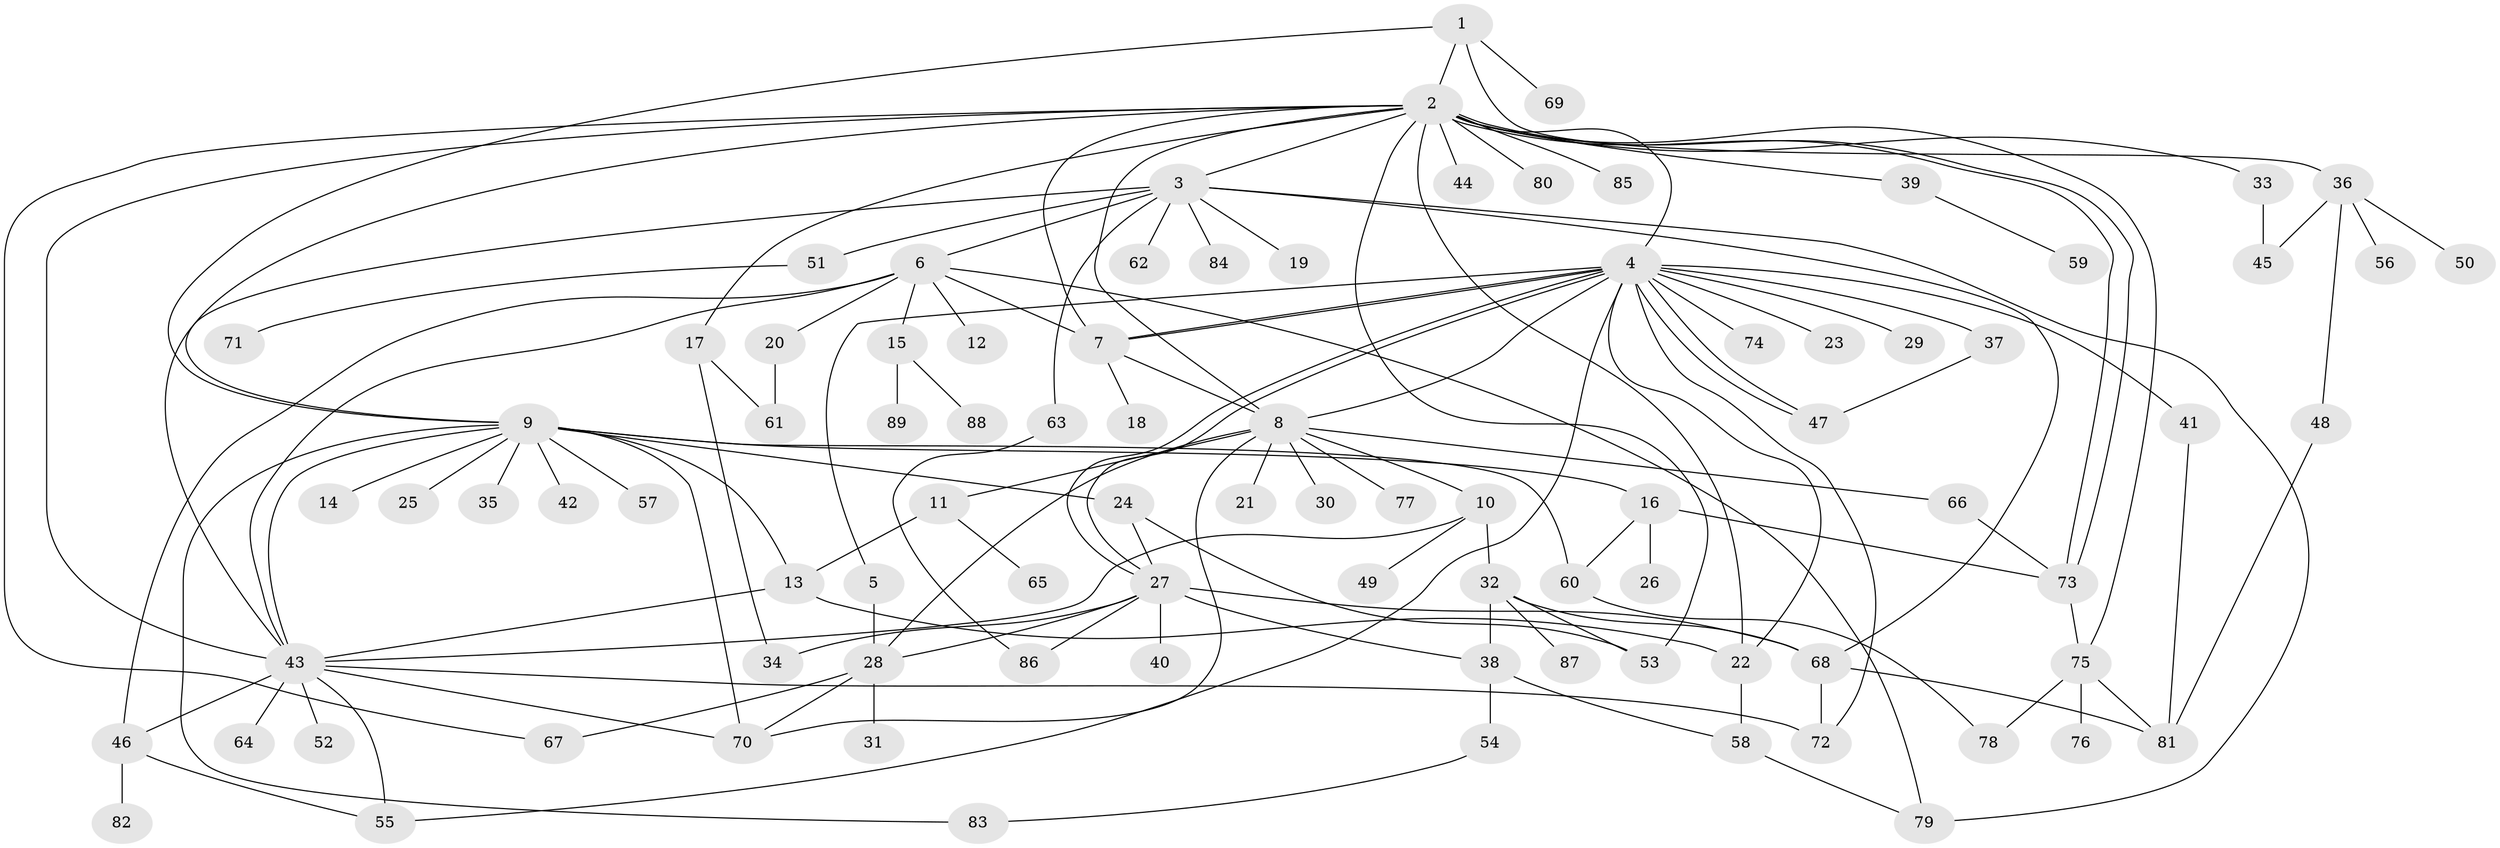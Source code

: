 // Generated by graph-tools (version 1.1) at 2025/47/03/09/25 04:47:59]
// undirected, 89 vertices, 139 edges
graph export_dot {
graph [start="1"]
  node [color=gray90,style=filled];
  1;
  2;
  3;
  4;
  5;
  6;
  7;
  8;
  9;
  10;
  11;
  12;
  13;
  14;
  15;
  16;
  17;
  18;
  19;
  20;
  21;
  22;
  23;
  24;
  25;
  26;
  27;
  28;
  29;
  30;
  31;
  32;
  33;
  34;
  35;
  36;
  37;
  38;
  39;
  40;
  41;
  42;
  43;
  44;
  45;
  46;
  47;
  48;
  49;
  50;
  51;
  52;
  53;
  54;
  55;
  56;
  57;
  58;
  59;
  60;
  61;
  62;
  63;
  64;
  65;
  66;
  67;
  68;
  69;
  70;
  71;
  72;
  73;
  74;
  75;
  76;
  77;
  78;
  79;
  80;
  81;
  82;
  83;
  84;
  85;
  86;
  87;
  88;
  89;
  1 -- 2;
  1 -- 9;
  1 -- 36;
  1 -- 69;
  2 -- 3;
  2 -- 4;
  2 -- 7;
  2 -- 8;
  2 -- 9;
  2 -- 17;
  2 -- 22;
  2 -- 33;
  2 -- 39;
  2 -- 43;
  2 -- 44;
  2 -- 53;
  2 -- 67;
  2 -- 73;
  2 -- 73;
  2 -- 75;
  2 -- 80;
  2 -- 85;
  3 -- 6;
  3 -- 19;
  3 -- 43;
  3 -- 51;
  3 -- 62;
  3 -- 63;
  3 -- 68;
  3 -- 79;
  3 -- 84;
  4 -- 5;
  4 -- 7;
  4 -- 7;
  4 -- 8;
  4 -- 22;
  4 -- 23;
  4 -- 27;
  4 -- 27;
  4 -- 29;
  4 -- 37;
  4 -- 41;
  4 -- 47;
  4 -- 47;
  4 -- 55;
  4 -- 72;
  4 -- 74;
  5 -- 28;
  6 -- 7;
  6 -- 12;
  6 -- 15;
  6 -- 20;
  6 -- 43;
  6 -- 46;
  6 -- 79;
  7 -- 8;
  7 -- 18;
  8 -- 10;
  8 -- 11;
  8 -- 21;
  8 -- 28;
  8 -- 30;
  8 -- 66;
  8 -- 70;
  8 -- 77;
  9 -- 13;
  9 -- 14;
  9 -- 16;
  9 -- 24;
  9 -- 25;
  9 -- 35;
  9 -- 42;
  9 -- 43;
  9 -- 57;
  9 -- 60;
  9 -- 70;
  9 -- 83;
  10 -- 32;
  10 -- 43;
  10 -- 49;
  11 -- 13;
  11 -- 65;
  13 -- 22;
  13 -- 43;
  15 -- 88;
  15 -- 89;
  16 -- 26;
  16 -- 60;
  16 -- 73;
  17 -- 34;
  17 -- 61;
  20 -- 61;
  22 -- 58;
  24 -- 27;
  24 -- 53;
  27 -- 28;
  27 -- 34;
  27 -- 38;
  27 -- 40;
  27 -- 68;
  27 -- 86;
  28 -- 31;
  28 -- 67;
  28 -- 70;
  32 -- 38;
  32 -- 53;
  32 -- 68;
  32 -- 87;
  33 -- 45;
  36 -- 45;
  36 -- 48;
  36 -- 50;
  36 -- 56;
  37 -- 47;
  38 -- 54;
  38 -- 58;
  39 -- 59;
  41 -- 81;
  43 -- 46;
  43 -- 52;
  43 -- 55;
  43 -- 64;
  43 -- 70;
  43 -- 72;
  46 -- 55;
  46 -- 82;
  48 -- 81;
  51 -- 71;
  54 -- 83;
  58 -- 79;
  60 -- 78;
  63 -- 86;
  66 -- 73;
  68 -- 72;
  68 -- 81;
  73 -- 75;
  75 -- 76;
  75 -- 78;
  75 -- 81;
}
